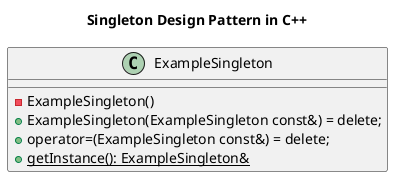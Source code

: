 @startuml singleton

title Singleton Design Pattern in C++

class ExampleSingleton { 
  - ExampleSingleton()
  + ExampleSingleton(ExampleSingleton const&) = delete;
  + operator=(ExampleSingleton const&) = delete;
  + {static} getInstance(): ExampleSingleton& 
}

@enduml